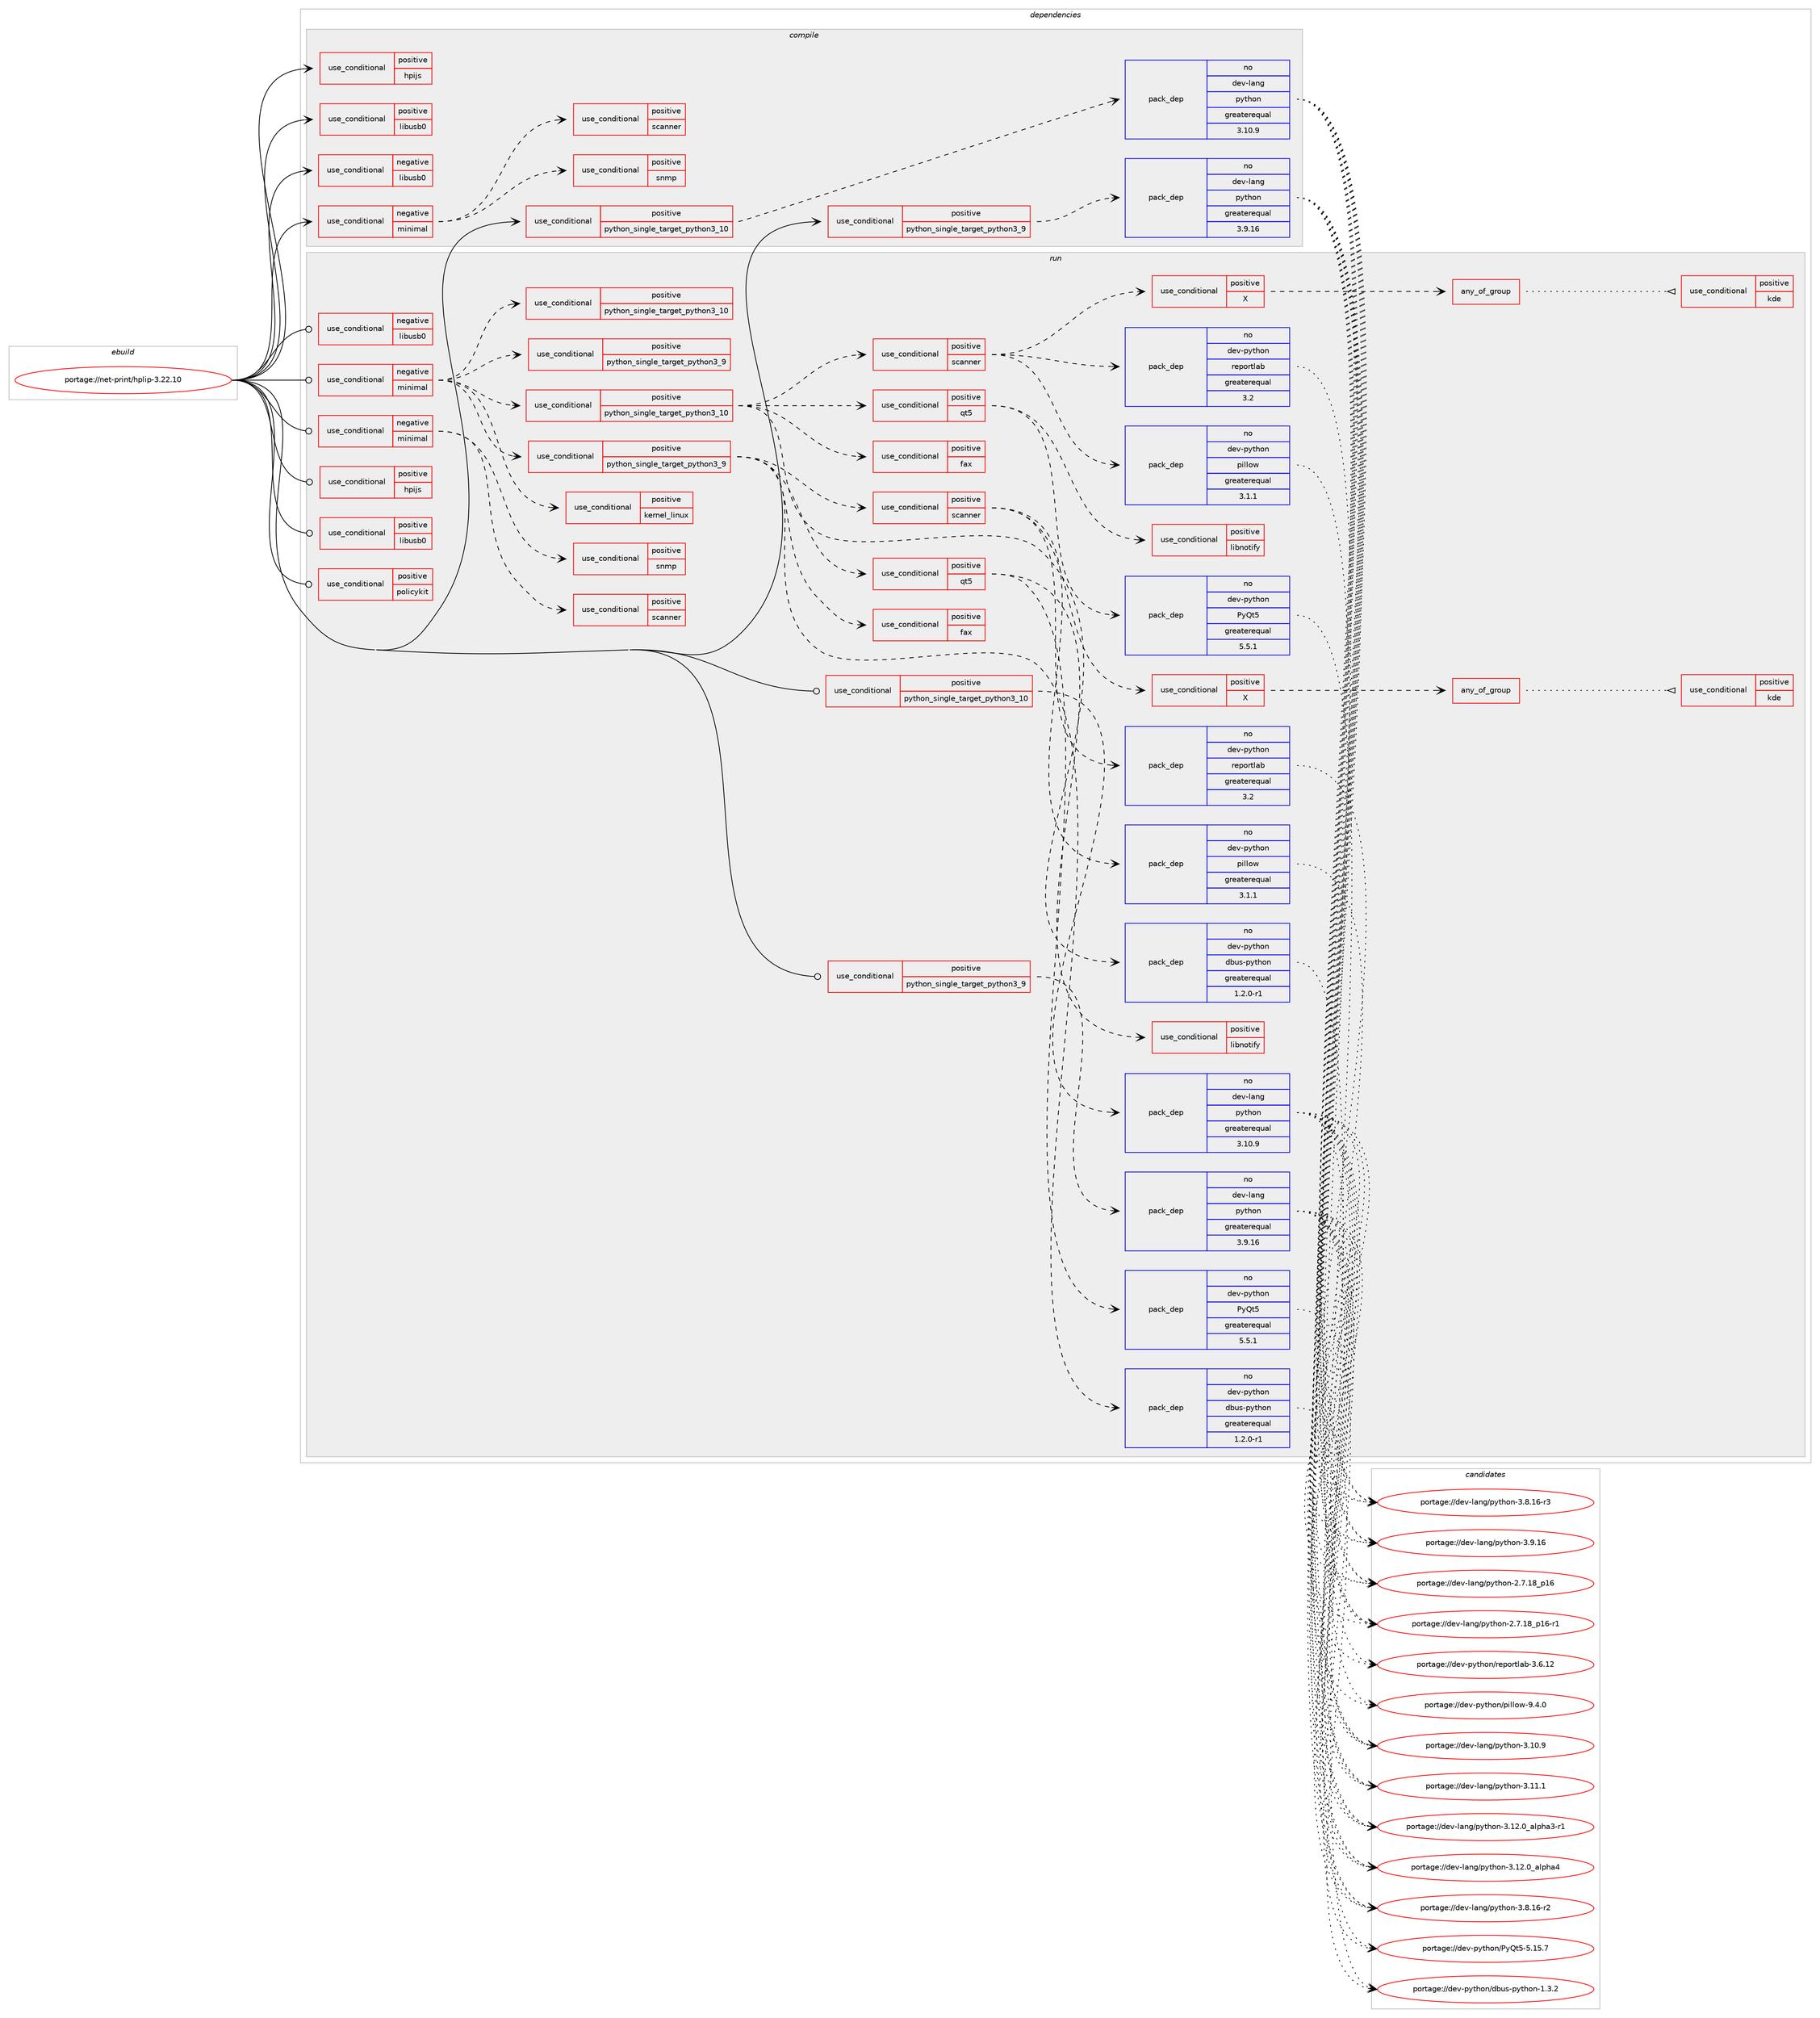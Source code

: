 digraph prolog {

# *************
# Graph options
# *************

newrank=true;
concentrate=true;
compound=true;
graph [rankdir=LR,fontname=Helvetica,fontsize=10,ranksep=1.5];#, ranksep=2.5, nodesep=0.2];
edge  [arrowhead=vee];
node  [fontname=Helvetica,fontsize=10];

# **********
# The ebuild
# **********

subgraph cluster_leftcol {
color=gray;
rank=same;
label=<<i>ebuild</i>>;
id [label="portage://net-print/hplip-3.22.10", color=red, width=4, href="../net-print/hplip-3.22.10.svg"];
}

# ****************
# The dependencies
# ****************

subgraph cluster_midcol {
color=gray;
label=<<i>dependencies</i>>;
subgraph cluster_compile {
fillcolor="#eeeeee";
style=filled;
label=<<i>compile</i>>;
subgraph cond126 {
dependency259 [label=<<TABLE BORDER="0" CELLBORDER="1" CELLSPACING="0" CELLPADDING="4"><TR><TD ROWSPAN="3" CELLPADDING="10">use_conditional</TD></TR><TR><TD>negative</TD></TR><TR><TD>libusb0</TD></TR></TABLE>>, shape=none, color=red];
# *** BEGIN UNKNOWN DEPENDENCY TYPE (TODO) ***
# dependency259 -> package_dependency(portage://net-print/hplip-3.22.10,install,no,virtual,libusb,none,[,,],[slot(1)],[])
# *** END UNKNOWN DEPENDENCY TYPE (TODO) ***

}
id:e -> dependency259:w [weight=20,style="solid",arrowhead="vee"];
subgraph cond127 {
dependency260 [label=<<TABLE BORDER="0" CELLBORDER="1" CELLSPACING="0" CELLPADDING="4"><TR><TD ROWSPAN="3" CELLPADDING="10">use_conditional</TD></TR><TR><TD>negative</TD></TR><TR><TD>minimal</TD></TR></TABLE>>, shape=none, color=red];
subgraph cond128 {
dependency261 [label=<<TABLE BORDER="0" CELLBORDER="1" CELLSPACING="0" CELLPADDING="4"><TR><TD ROWSPAN="3" CELLPADDING="10">use_conditional</TD></TR><TR><TD>positive</TD></TR><TR><TD>scanner</TD></TR></TABLE>>, shape=none, color=red];
# *** BEGIN UNKNOWN DEPENDENCY TYPE (TODO) ***
# dependency261 -> package_dependency(portage://net-print/hplip-3.22.10,install,no,media-gfx,sane-backends,none,[,,],[],[])
# *** END UNKNOWN DEPENDENCY TYPE (TODO) ***

}
dependency260:e -> dependency261:w [weight=20,style="dashed",arrowhead="vee"];
subgraph cond129 {
dependency262 [label=<<TABLE BORDER="0" CELLBORDER="1" CELLSPACING="0" CELLPADDING="4"><TR><TD ROWSPAN="3" CELLPADDING="10">use_conditional</TD></TR><TR><TD>positive</TD></TR><TR><TD>snmp</TD></TR></TABLE>>, shape=none, color=red];
# *** BEGIN UNKNOWN DEPENDENCY TYPE (TODO) ***
# dependency262 -> package_dependency(portage://net-print/hplip-3.22.10,install,no,dev-libs,openssl,none,[,,],[slot(0),equal],[])
# *** END UNKNOWN DEPENDENCY TYPE (TODO) ***

# *** BEGIN UNKNOWN DEPENDENCY TYPE (TODO) ***
# dependency262 -> package_dependency(portage://net-print/hplip-3.22.10,install,no,net-analyzer,net-snmp,none,[,,],any_same_slot,[])
# *** END UNKNOWN DEPENDENCY TYPE (TODO) ***

# *** BEGIN UNKNOWN DEPENDENCY TYPE (TODO) ***
# dependency262 -> package_dependency(portage://net-print/hplip-3.22.10,install,no,net-dns,avahi,none,[,,],[],[use(enable(dbus),none),use(enable(python),none),use(optenable(python_single_target_python3_9),negative),use(optenable(python_single_target_python3_10),negative)])
# *** END UNKNOWN DEPENDENCY TYPE (TODO) ***

}
dependency260:e -> dependency262:w [weight=20,style="dashed",arrowhead="vee"];
}
id:e -> dependency260:w [weight=20,style="solid",arrowhead="vee"];
subgraph cond130 {
dependency263 [label=<<TABLE BORDER="0" CELLBORDER="1" CELLSPACING="0" CELLPADDING="4"><TR><TD ROWSPAN="3" CELLPADDING="10">use_conditional</TD></TR><TR><TD>positive</TD></TR><TR><TD>hpijs</TD></TR></TABLE>>, shape=none, color=red];
# *** BEGIN UNKNOWN DEPENDENCY TYPE (TODO) ***
# dependency263 -> package_dependency(portage://net-print/hplip-3.22.10,install,no,net-print,cups-filters,none,[,,],[],[use(enable(foomatic),none)])
# *** END UNKNOWN DEPENDENCY TYPE (TODO) ***

}
id:e -> dependency263:w [weight=20,style="solid",arrowhead="vee"];
subgraph cond131 {
dependency264 [label=<<TABLE BORDER="0" CELLBORDER="1" CELLSPACING="0" CELLPADDING="4"><TR><TD ROWSPAN="3" CELLPADDING="10">use_conditional</TD></TR><TR><TD>positive</TD></TR><TR><TD>libusb0</TD></TR></TABLE>>, shape=none, color=red];
# *** BEGIN UNKNOWN DEPENDENCY TYPE (TODO) ***
# dependency264 -> package_dependency(portage://net-print/hplip-3.22.10,install,no,virtual,libusb,none,[,,],[slot(0)],[])
# *** END UNKNOWN DEPENDENCY TYPE (TODO) ***

}
id:e -> dependency264:w [weight=20,style="solid",arrowhead="vee"];
subgraph cond132 {
dependency265 [label=<<TABLE BORDER="0" CELLBORDER="1" CELLSPACING="0" CELLPADDING="4"><TR><TD ROWSPAN="3" CELLPADDING="10">use_conditional</TD></TR><TR><TD>positive</TD></TR><TR><TD>python_single_target_python3_10</TD></TR></TABLE>>, shape=none, color=red];
subgraph pack127 {
dependency266 [label=<<TABLE BORDER="0" CELLBORDER="1" CELLSPACING="0" CELLPADDING="4" WIDTH="220"><TR><TD ROWSPAN="6" CELLPADDING="30">pack_dep</TD></TR><TR><TD WIDTH="110">no</TD></TR><TR><TD>dev-lang</TD></TR><TR><TD>python</TD></TR><TR><TD>greaterequal</TD></TR><TR><TD>3.10.9</TD></TR></TABLE>>, shape=none, color=blue];
}
dependency265:e -> dependency266:w [weight=20,style="dashed",arrowhead="vee"];
}
id:e -> dependency265:w [weight=20,style="solid",arrowhead="vee"];
subgraph cond133 {
dependency267 [label=<<TABLE BORDER="0" CELLBORDER="1" CELLSPACING="0" CELLPADDING="4"><TR><TD ROWSPAN="3" CELLPADDING="10">use_conditional</TD></TR><TR><TD>positive</TD></TR><TR><TD>python_single_target_python3_9</TD></TR></TABLE>>, shape=none, color=red];
subgraph pack128 {
dependency268 [label=<<TABLE BORDER="0" CELLBORDER="1" CELLSPACING="0" CELLPADDING="4" WIDTH="220"><TR><TD ROWSPAN="6" CELLPADDING="30">pack_dep</TD></TR><TR><TD WIDTH="110">no</TD></TR><TR><TD>dev-lang</TD></TR><TR><TD>python</TD></TR><TR><TD>greaterequal</TD></TR><TR><TD>3.9.16</TD></TR></TABLE>>, shape=none, color=blue];
}
dependency267:e -> dependency268:w [weight=20,style="dashed",arrowhead="vee"];
}
id:e -> dependency267:w [weight=20,style="solid",arrowhead="vee"];
# *** BEGIN UNKNOWN DEPENDENCY TYPE (TODO) ***
# id -> package_dependency(portage://net-print/hplip-3.22.10,install,no,net-print,cups,none,[,,],[],[])
# *** END UNKNOWN DEPENDENCY TYPE (TODO) ***

# *** BEGIN UNKNOWN DEPENDENCY TYPE (TODO) ***
# id -> package_dependency(portage://net-print/hplip-3.22.10,install,no,sys-apps,dbus,none,[,,],[],[])
# *** END UNKNOWN DEPENDENCY TYPE (TODO) ***

# *** BEGIN UNKNOWN DEPENDENCY TYPE (TODO) ***
# id -> package_dependency(portage://net-print/hplip-3.22.10,install,no,virtual,jpeg,none,[,,],[slot(0)],[])
# *** END UNKNOWN DEPENDENCY TYPE (TODO) ***

}
subgraph cluster_compileandrun {
fillcolor="#eeeeee";
style=filled;
label=<<i>compile and run</i>>;
}
subgraph cluster_run {
fillcolor="#eeeeee";
style=filled;
label=<<i>run</i>>;
subgraph cond134 {
dependency269 [label=<<TABLE BORDER="0" CELLBORDER="1" CELLSPACING="0" CELLPADDING="4"><TR><TD ROWSPAN="3" CELLPADDING="10">use_conditional</TD></TR><TR><TD>negative</TD></TR><TR><TD>libusb0</TD></TR></TABLE>>, shape=none, color=red];
# *** BEGIN UNKNOWN DEPENDENCY TYPE (TODO) ***
# dependency269 -> package_dependency(portage://net-print/hplip-3.22.10,run,no,virtual,libusb,none,[,,],[slot(1)],[])
# *** END UNKNOWN DEPENDENCY TYPE (TODO) ***

}
id:e -> dependency269:w [weight=20,style="solid",arrowhead="odot"];
subgraph cond135 {
dependency270 [label=<<TABLE BORDER="0" CELLBORDER="1" CELLSPACING="0" CELLPADDING="4"><TR><TD ROWSPAN="3" CELLPADDING="10">use_conditional</TD></TR><TR><TD>negative</TD></TR><TR><TD>minimal</TD></TR></TABLE>>, shape=none, color=red];
subgraph cond136 {
dependency271 [label=<<TABLE BORDER="0" CELLBORDER="1" CELLSPACING="0" CELLPADDING="4"><TR><TD ROWSPAN="3" CELLPADDING="10">use_conditional</TD></TR><TR><TD>positive</TD></TR><TR><TD>python_single_target_python3_9</TD></TR></TABLE>>, shape=none, color=red];
# *** BEGIN UNKNOWN DEPENDENCY TYPE (TODO) ***
# dependency271 -> package_dependency(portage://net-print/hplip-3.22.10,run,no,dev-python,pygobject,none,[,,],[slot(3)],[use(enable(python_targets_python3_9),negative)])
# *** END UNKNOWN DEPENDENCY TYPE (TODO) ***

}
dependency270:e -> dependency271:w [weight=20,style="dashed",arrowhead="vee"];
subgraph cond137 {
dependency272 [label=<<TABLE BORDER="0" CELLBORDER="1" CELLSPACING="0" CELLPADDING="4"><TR><TD ROWSPAN="3" CELLPADDING="10">use_conditional</TD></TR><TR><TD>positive</TD></TR><TR><TD>python_single_target_python3_10</TD></TR></TABLE>>, shape=none, color=red];
# *** BEGIN UNKNOWN DEPENDENCY TYPE (TODO) ***
# dependency272 -> package_dependency(portage://net-print/hplip-3.22.10,run,no,dev-python,pygobject,none,[,,],[slot(3)],[use(enable(python_targets_python3_10),negative)])
# *** END UNKNOWN DEPENDENCY TYPE (TODO) ***

}
dependency270:e -> dependency272:w [weight=20,style="dashed",arrowhead="vee"];
subgraph cond138 {
dependency273 [label=<<TABLE BORDER="0" CELLBORDER="1" CELLSPACING="0" CELLPADDING="4"><TR><TD ROWSPAN="3" CELLPADDING="10">use_conditional</TD></TR><TR><TD>positive</TD></TR><TR><TD>kernel_linux</TD></TR></TABLE>>, shape=none, color=red];
# *** BEGIN UNKNOWN DEPENDENCY TYPE (TODO) ***
# dependency273 -> package_dependency(portage://net-print/hplip-3.22.10,run,no,virtual,udev,none,[,,],[],[])
# *** END UNKNOWN DEPENDENCY TYPE (TODO) ***

}
dependency270:e -> dependency273:w [weight=20,style="dashed",arrowhead="vee"];
subgraph cond139 {
dependency274 [label=<<TABLE BORDER="0" CELLBORDER="1" CELLSPACING="0" CELLPADDING="4"><TR><TD ROWSPAN="3" CELLPADDING="10">use_conditional</TD></TR><TR><TD>positive</TD></TR><TR><TD>python_single_target_python3_9</TD></TR></TABLE>>, shape=none, color=red];
subgraph pack129 {
dependency275 [label=<<TABLE BORDER="0" CELLBORDER="1" CELLSPACING="0" CELLPADDING="4" WIDTH="220"><TR><TD ROWSPAN="6" CELLPADDING="30">pack_dep</TD></TR><TR><TD WIDTH="110">no</TD></TR><TR><TD>dev-python</TD></TR><TR><TD>dbus-python</TD></TR><TR><TD>greaterequal</TD></TR><TR><TD>1.2.0-r1</TD></TR></TABLE>>, shape=none, color=blue];
}
dependency274:e -> dependency275:w [weight=20,style="dashed",arrowhead="vee"];
# *** BEGIN UNKNOWN DEPENDENCY TYPE (TODO) ***
# dependency274 -> package_dependency(portage://net-print/hplip-3.22.10,run,no,dev-python,distro,none,[,,],[],[use(enable(python_targets_python3_9),negative)])
# *** END UNKNOWN DEPENDENCY TYPE (TODO) ***

subgraph cond140 {
dependency276 [label=<<TABLE BORDER="0" CELLBORDER="1" CELLSPACING="0" CELLPADDING="4"><TR><TD ROWSPAN="3" CELLPADDING="10">use_conditional</TD></TR><TR><TD>positive</TD></TR><TR><TD>fax</TD></TR></TABLE>>, shape=none, color=red];
# *** BEGIN UNKNOWN DEPENDENCY TYPE (TODO) ***
# dependency276 -> package_dependency(portage://net-print/hplip-3.22.10,run,no,dev-python,reportlab,none,[,,],[],[use(enable(python_targets_python3_9),negative)])
# *** END UNKNOWN DEPENDENCY TYPE (TODO) ***

}
dependency274:e -> dependency276:w [weight=20,style="dashed",arrowhead="vee"];
subgraph cond141 {
dependency277 [label=<<TABLE BORDER="0" CELLBORDER="1" CELLSPACING="0" CELLPADDING="4"><TR><TD ROWSPAN="3" CELLPADDING="10">use_conditional</TD></TR><TR><TD>positive</TD></TR><TR><TD>qt5</TD></TR></TABLE>>, shape=none, color=red];
subgraph pack130 {
dependency278 [label=<<TABLE BORDER="0" CELLBORDER="1" CELLSPACING="0" CELLPADDING="4" WIDTH="220"><TR><TD ROWSPAN="6" CELLPADDING="30">pack_dep</TD></TR><TR><TD WIDTH="110">no</TD></TR><TR><TD>dev-python</TD></TR><TR><TD>PyQt5</TD></TR><TR><TD>greaterequal</TD></TR><TR><TD>5.5.1</TD></TR></TABLE>>, shape=none, color=blue];
}
dependency277:e -> dependency278:w [weight=20,style="dashed",arrowhead="vee"];
subgraph cond142 {
dependency279 [label=<<TABLE BORDER="0" CELLBORDER="1" CELLSPACING="0" CELLPADDING="4"><TR><TD ROWSPAN="3" CELLPADDING="10">use_conditional</TD></TR><TR><TD>positive</TD></TR><TR><TD>libnotify</TD></TR></TABLE>>, shape=none, color=red];
# *** BEGIN UNKNOWN DEPENDENCY TYPE (TODO) ***
# dependency279 -> package_dependency(portage://net-print/hplip-3.22.10,run,no,dev-python,notify2,none,[,,],[],[use(enable(python_targets_python3_9),negative)])
# *** END UNKNOWN DEPENDENCY TYPE (TODO) ***

}
dependency277:e -> dependency279:w [weight=20,style="dashed",arrowhead="vee"];
}
dependency274:e -> dependency277:w [weight=20,style="dashed",arrowhead="vee"];
subgraph cond143 {
dependency280 [label=<<TABLE BORDER="0" CELLBORDER="1" CELLSPACING="0" CELLPADDING="4"><TR><TD ROWSPAN="3" CELLPADDING="10">use_conditional</TD></TR><TR><TD>positive</TD></TR><TR><TD>scanner</TD></TR></TABLE>>, shape=none, color=red];
subgraph pack131 {
dependency281 [label=<<TABLE BORDER="0" CELLBORDER="1" CELLSPACING="0" CELLPADDING="4" WIDTH="220"><TR><TD ROWSPAN="6" CELLPADDING="30">pack_dep</TD></TR><TR><TD WIDTH="110">no</TD></TR><TR><TD>dev-python</TD></TR><TR><TD>reportlab</TD></TR><TR><TD>greaterequal</TD></TR><TR><TD>3.2</TD></TR></TABLE>>, shape=none, color=blue];
}
dependency280:e -> dependency281:w [weight=20,style="dashed",arrowhead="vee"];
subgraph pack132 {
dependency282 [label=<<TABLE BORDER="0" CELLBORDER="1" CELLSPACING="0" CELLPADDING="4" WIDTH="220"><TR><TD ROWSPAN="6" CELLPADDING="30">pack_dep</TD></TR><TR><TD WIDTH="110">no</TD></TR><TR><TD>dev-python</TD></TR><TR><TD>pillow</TD></TR><TR><TD>greaterequal</TD></TR><TR><TD>3.1.1</TD></TR></TABLE>>, shape=none, color=blue];
}
dependency280:e -> dependency282:w [weight=20,style="dashed",arrowhead="vee"];
subgraph cond144 {
dependency283 [label=<<TABLE BORDER="0" CELLBORDER="1" CELLSPACING="0" CELLPADDING="4"><TR><TD ROWSPAN="3" CELLPADDING="10">use_conditional</TD></TR><TR><TD>positive</TD></TR><TR><TD>X</TD></TR></TABLE>>, shape=none, color=red];
subgraph any8 {
dependency284 [label=<<TABLE BORDER="0" CELLBORDER="1" CELLSPACING="0" CELLPADDING="4"><TR><TD CELLPADDING="10">any_of_group</TD></TR></TABLE>>, shape=none, color=red];subgraph cond145 {
dependency285 [label=<<TABLE BORDER="0" CELLBORDER="1" CELLSPACING="0" CELLPADDING="4"><TR><TD ROWSPAN="3" CELLPADDING="10">use_conditional</TD></TR><TR><TD>positive</TD></TR><TR><TD>kde</TD></TR></TABLE>>, shape=none, color=red];
# *** BEGIN UNKNOWN DEPENDENCY TYPE (TODO) ***
# dependency285 -> package_dependency(portage://net-print/hplip-3.22.10,run,no,kde-misc,skanlite,none,[,,],[],[])
# *** END UNKNOWN DEPENDENCY TYPE (TODO) ***

}
dependency284:e -> dependency285:w [weight=20,style="dotted",arrowhead="oinv"];
# *** BEGIN UNKNOWN DEPENDENCY TYPE (TODO) ***
# dependency284 -> package_dependency(portage://net-print/hplip-3.22.10,run,no,media-gfx,xsane,none,[,,],[],[])
# *** END UNKNOWN DEPENDENCY TYPE (TODO) ***

# *** BEGIN UNKNOWN DEPENDENCY TYPE (TODO) ***
# dependency284 -> package_dependency(portage://net-print/hplip-3.22.10,run,no,media-gfx,sane-frontends,none,[,,],[],[])
# *** END UNKNOWN DEPENDENCY TYPE (TODO) ***

}
dependency283:e -> dependency284:w [weight=20,style="dashed",arrowhead="vee"];
}
dependency280:e -> dependency283:w [weight=20,style="dashed",arrowhead="vee"];
}
dependency274:e -> dependency280:w [weight=20,style="dashed",arrowhead="vee"];
}
dependency270:e -> dependency274:w [weight=20,style="dashed",arrowhead="vee"];
subgraph cond146 {
dependency286 [label=<<TABLE BORDER="0" CELLBORDER="1" CELLSPACING="0" CELLPADDING="4"><TR><TD ROWSPAN="3" CELLPADDING="10">use_conditional</TD></TR><TR><TD>positive</TD></TR><TR><TD>python_single_target_python3_10</TD></TR></TABLE>>, shape=none, color=red];
subgraph pack133 {
dependency287 [label=<<TABLE BORDER="0" CELLBORDER="1" CELLSPACING="0" CELLPADDING="4" WIDTH="220"><TR><TD ROWSPAN="6" CELLPADDING="30">pack_dep</TD></TR><TR><TD WIDTH="110">no</TD></TR><TR><TD>dev-python</TD></TR><TR><TD>dbus-python</TD></TR><TR><TD>greaterequal</TD></TR><TR><TD>1.2.0-r1</TD></TR></TABLE>>, shape=none, color=blue];
}
dependency286:e -> dependency287:w [weight=20,style="dashed",arrowhead="vee"];
# *** BEGIN UNKNOWN DEPENDENCY TYPE (TODO) ***
# dependency286 -> package_dependency(portage://net-print/hplip-3.22.10,run,no,dev-python,distro,none,[,,],[],[use(enable(python_targets_python3_10),negative)])
# *** END UNKNOWN DEPENDENCY TYPE (TODO) ***

subgraph cond147 {
dependency288 [label=<<TABLE BORDER="0" CELLBORDER="1" CELLSPACING="0" CELLPADDING="4"><TR><TD ROWSPAN="3" CELLPADDING="10">use_conditional</TD></TR><TR><TD>positive</TD></TR><TR><TD>fax</TD></TR></TABLE>>, shape=none, color=red];
# *** BEGIN UNKNOWN DEPENDENCY TYPE (TODO) ***
# dependency288 -> package_dependency(portage://net-print/hplip-3.22.10,run,no,dev-python,reportlab,none,[,,],[],[use(enable(python_targets_python3_10),negative)])
# *** END UNKNOWN DEPENDENCY TYPE (TODO) ***

}
dependency286:e -> dependency288:w [weight=20,style="dashed",arrowhead="vee"];
subgraph cond148 {
dependency289 [label=<<TABLE BORDER="0" CELLBORDER="1" CELLSPACING="0" CELLPADDING="4"><TR><TD ROWSPAN="3" CELLPADDING="10">use_conditional</TD></TR><TR><TD>positive</TD></TR><TR><TD>qt5</TD></TR></TABLE>>, shape=none, color=red];
subgraph pack134 {
dependency290 [label=<<TABLE BORDER="0" CELLBORDER="1" CELLSPACING="0" CELLPADDING="4" WIDTH="220"><TR><TD ROWSPAN="6" CELLPADDING="30">pack_dep</TD></TR><TR><TD WIDTH="110">no</TD></TR><TR><TD>dev-python</TD></TR><TR><TD>PyQt5</TD></TR><TR><TD>greaterequal</TD></TR><TR><TD>5.5.1</TD></TR></TABLE>>, shape=none, color=blue];
}
dependency289:e -> dependency290:w [weight=20,style="dashed",arrowhead="vee"];
subgraph cond149 {
dependency291 [label=<<TABLE BORDER="0" CELLBORDER="1" CELLSPACING="0" CELLPADDING="4"><TR><TD ROWSPAN="3" CELLPADDING="10">use_conditional</TD></TR><TR><TD>positive</TD></TR><TR><TD>libnotify</TD></TR></TABLE>>, shape=none, color=red];
# *** BEGIN UNKNOWN DEPENDENCY TYPE (TODO) ***
# dependency291 -> package_dependency(portage://net-print/hplip-3.22.10,run,no,dev-python,notify2,none,[,,],[],[use(enable(python_targets_python3_10),negative)])
# *** END UNKNOWN DEPENDENCY TYPE (TODO) ***

}
dependency289:e -> dependency291:w [weight=20,style="dashed",arrowhead="vee"];
}
dependency286:e -> dependency289:w [weight=20,style="dashed",arrowhead="vee"];
subgraph cond150 {
dependency292 [label=<<TABLE BORDER="0" CELLBORDER="1" CELLSPACING="0" CELLPADDING="4"><TR><TD ROWSPAN="3" CELLPADDING="10">use_conditional</TD></TR><TR><TD>positive</TD></TR><TR><TD>scanner</TD></TR></TABLE>>, shape=none, color=red];
subgraph pack135 {
dependency293 [label=<<TABLE BORDER="0" CELLBORDER="1" CELLSPACING="0" CELLPADDING="4" WIDTH="220"><TR><TD ROWSPAN="6" CELLPADDING="30">pack_dep</TD></TR><TR><TD WIDTH="110">no</TD></TR><TR><TD>dev-python</TD></TR><TR><TD>reportlab</TD></TR><TR><TD>greaterequal</TD></TR><TR><TD>3.2</TD></TR></TABLE>>, shape=none, color=blue];
}
dependency292:e -> dependency293:w [weight=20,style="dashed",arrowhead="vee"];
subgraph pack136 {
dependency294 [label=<<TABLE BORDER="0" CELLBORDER="1" CELLSPACING="0" CELLPADDING="4" WIDTH="220"><TR><TD ROWSPAN="6" CELLPADDING="30">pack_dep</TD></TR><TR><TD WIDTH="110">no</TD></TR><TR><TD>dev-python</TD></TR><TR><TD>pillow</TD></TR><TR><TD>greaterequal</TD></TR><TR><TD>3.1.1</TD></TR></TABLE>>, shape=none, color=blue];
}
dependency292:e -> dependency294:w [weight=20,style="dashed",arrowhead="vee"];
subgraph cond151 {
dependency295 [label=<<TABLE BORDER="0" CELLBORDER="1" CELLSPACING="0" CELLPADDING="4"><TR><TD ROWSPAN="3" CELLPADDING="10">use_conditional</TD></TR><TR><TD>positive</TD></TR><TR><TD>X</TD></TR></TABLE>>, shape=none, color=red];
subgraph any9 {
dependency296 [label=<<TABLE BORDER="0" CELLBORDER="1" CELLSPACING="0" CELLPADDING="4"><TR><TD CELLPADDING="10">any_of_group</TD></TR></TABLE>>, shape=none, color=red];subgraph cond152 {
dependency297 [label=<<TABLE BORDER="0" CELLBORDER="1" CELLSPACING="0" CELLPADDING="4"><TR><TD ROWSPAN="3" CELLPADDING="10">use_conditional</TD></TR><TR><TD>positive</TD></TR><TR><TD>kde</TD></TR></TABLE>>, shape=none, color=red];
# *** BEGIN UNKNOWN DEPENDENCY TYPE (TODO) ***
# dependency297 -> package_dependency(portage://net-print/hplip-3.22.10,run,no,kde-misc,skanlite,none,[,,],[],[])
# *** END UNKNOWN DEPENDENCY TYPE (TODO) ***

}
dependency296:e -> dependency297:w [weight=20,style="dotted",arrowhead="oinv"];
# *** BEGIN UNKNOWN DEPENDENCY TYPE (TODO) ***
# dependency296 -> package_dependency(portage://net-print/hplip-3.22.10,run,no,media-gfx,xsane,none,[,,],[],[])
# *** END UNKNOWN DEPENDENCY TYPE (TODO) ***

# *** BEGIN UNKNOWN DEPENDENCY TYPE (TODO) ***
# dependency296 -> package_dependency(portage://net-print/hplip-3.22.10,run,no,media-gfx,sane-frontends,none,[,,],[],[])
# *** END UNKNOWN DEPENDENCY TYPE (TODO) ***

}
dependency295:e -> dependency296:w [weight=20,style="dashed",arrowhead="vee"];
}
dependency292:e -> dependency295:w [weight=20,style="dashed",arrowhead="vee"];
}
dependency286:e -> dependency292:w [weight=20,style="dashed",arrowhead="vee"];
}
dependency270:e -> dependency286:w [weight=20,style="dashed",arrowhead="vee"];
}
id:e -> dependency270:w [weight=20,style="solid",arrowhead="odot"];
subgraph cond153 {
dependency298 [label=<<TABLE BORDER="0" CELLBORDER="1" CELLSPACING="0" CELLPADDING="4"><TR><TD ROWSPAN="3" CELLPADDING="10">use_conditional</TD></TR><TR><TD>negative</TD></TR><TR><TD>minimal</TD></TR></TABLE>>, shape=none, color=red];
subgraph cond154 {
dependency299 [label=<<TABLE BORDER="0" CELLBORDER="1" CELLSPACING="0" CELLPADDING="4"><TR><TD ROWSPAN="3" CELLPADDING="10">use_conditional</TD></TR><TR><TD>positive</TD></TR><TR><TD>scanner</TD></TR></TABLE>>, shape=none, color=red];
# *** BEGIN UNKNOWN DEPENDENCY TYPE (TODO) ***
# dependency299 -> package_dependency(portage://net-print/hplip-3.22.10,run,no,media-gfx,sane-backends,none,[,,],[],[])
# *** END UNKNOWN DEPENDENCY TYPE (TODO) ***

}
dependency298:e -> dependency299:w [weight=20,style="dashed",arrowhead="vee"];
subgraph cond155 {
dependency300 [label=<<TABLE BORDER="0" CELLBORDER="1" CELLSPACING="0" CELLPADDING="4"><TR><TD ROWSPAN="3" CELLPADDING="10">use_conditional</TD></TR><TR><TD>positive</TD></TR><TR><TD>snmp</TD></TR></TABLE>>, shape=none, color=red];
# *** BEGIN UNKNOWN DEPENDENCY TYPE (TODO) ***
# dependency300 -> package_dependency(portage://net-print/hplip-3.22.10,run,no,dev-libs,openssl,none,[,,],[slot(0),equal],[])
# *** END UNKNOWN DEPENDENCY TYPE (TODO) ***

# *** BEGIN UNKNOWN DEPENDENCY TYPE (TODO) ***
# dependency300 -> package_dependency(portage://net-print/hplip-3.22.10,run,no,net-analyzer,net-snmp,none,[,,],any_same_slot,[])
# *** END UNKNOWN DEPENDENCY TYPE (TODO) ***

# *** BEGIN UNKNOWN DEPENDENCY TYPE (TODO) ***
# dependency300 -> package_dependency(portage://net-print/hplip-3.22.10,run,no,net-dns,avahi,none,[,,],[],[use(enable(dbus),none),use(enable(python),none),use(optenable(python_single_target_python3_9),negative),use(optenable(python_single_target_python3_10),negative)])
# *** END UNKNOWN DEPENDENCY TYPE (TODO) ***

}
dependency298:e -> dependency300:w [weight=20,style="dashed",arrowhead="vee"];
}
id:e -> dependency298:w [weight=20,style="solid",arrowhead="odot"];
subgraph cond156 {
dependency301 [label=<<TABLE BORDER="0" CELLBORDER="1" CELLSPACING="0" CELLPADDING="4"><TR><TD ROWSPAN="3" CELLPADDING="10">use_conditional</TD></TR><TR><TD>positive</TD></TR><TR><TD>hpijs</TD></TR></TABLE>>, shape=none, color=red];
# *** BEGIN UNKNOWN DEPENDENCY TYPE (TODO) ***
# dependency301 -> package_dependency(portage://net-print/hplip-3.22.10,run,no,net-print,cups-filters,none,[,,],[],[use(enable(foomatic),none)])
# *** END UNKNOWN DEPENDENCY TYPE (TODO) ***

}
id:e -> dependency301:w [weight=20,style="solid",arrowhead="odot"];
subgraph cond157 {
dependency302 [label=<<TABLE BORDER="0" CELLBORDER="1" CELLSPACING="0" CELLPADDING="4"><TR><TD ROWSPAN="3" CELLPADDING="10">use_conditional</TD></TR><TR><TD>positive</TD></TR><TR><TD>libusb0</TD></TR></TABLE>>, shape=none, color=red];
# *** BEGIN UNKNOWN DEPENDENCY TYPE (TODO) ***
# dependency302 -> package_dependency(portage://net-print/hplip-3.22.10,run,no,virtual,libusb,none,[,,],[slot(0)],[])
# *** END UNKNOWN DEPENDENCY TYPE (TODO) ***

}
id:e -> dependency302:w [weight=20,style="solid",arrowhead="odot"];
subgraph cond158 {
dependency303 [label=<<TABLE BORDER="0" CELLBORDER="1" CELLSPACING="0" CELLPADDING="4"><TR><TD ROWSPAN="3" CELLPADDING="10">use_conditional</TD></TR><TR><TD>positive</TD></TR><TR><TD>policykit</TD></TR></TABLE>>, shape=none, color=red];
# *** BEGIN UNKNOWN DEPENDENCY TYPE (TODO) ***
# dependency303 -> package_dependency(portage://net-print/hplip-3.22.10,run,no,sys-auth,polkit,none,[,,],[],[])
# *** END UNKNOWN DEPENDENCY TYPE (TODO) ***

}
id:e -> dependency303:w [weight=20,style="solid",arrowhead="odot"];
subgraph cond159 {
dependency304 [label=<<TABLE BORDER="0" CELLBORDER="1" CELLSPACING="0" CELLPADDING="4"><TR><TD ROWSPAN="3" CELLPADDING="10">use_conditional</TD></TR><TR><TD>positive</TD></TR><TR><TD>python_single_target_python3_10</TD></TR></TABLE>>, shape=none, color=red];
subgraph pack137 {
dependency305 [label=<<TABLE BORDER="0" CELLBORDER="1" CELLSPACING="0" CELLPADDING="4" WIDTH="220"><TR><TD ROWSPAN="6" CELLPADDING="30">pack_dep</TD></TR><TR><TD WIDTH="110">no</TD></TR><TR><TD>dev-lang</TD></TR><TR><TD>python</TD></TR><TR><TD>greaterequal</TD></TR><TR><TD>3.10.9</TD></TR></TABLE>>, shape=none, color=blue];
}
dependency304:e -> dependency305:w [weight=20,style="dashed",arrowhead="vee"];
}
id:e -> dependency304:w [weight=20,style="solid",arrowhead="odot"];
subgraph cond160 {
dependency306 [label=<<TABLE BORDER="0" CELLBORDER="1" CELLSPACING="0" CELLPADDING="4"><TR><TD ROWSPAN="3" CELLPADDING="10">use_conditional</TD></TR><TR><TD>positive</TD></TR><TR><TD>python_single_target_python3_9</TD></TR></TABLE>>, shape=none, color=red];
subgraph pack138 {
dependency307 [label=<<TABLE BORDER="0" CELLBORDER="1" CELLSPACING="0" CELLPADDING="4" WIDTH="220"><TR><TD ROWSPAN="6" CELLPADDING="30">pack_dep</TD></TR><TR><TD WIDTH="110">no</TD></TR><TR><TD>dev-lang</TD></TR><TR><TD>python</TD></TR><TR><TD>greaterequal</TD></TR><TR><TD>3.9.16</TD></TR></TABLE>>, shape=none, color=blue];
}
dependency306:e -> dependency307:w [weight=20,style="dashed",arrowhead="vee"];
}
id:e -> dependency306:w [weight=20,style="solid",arrowhead="odot"];
# *** BEGIN UNKNOWN DEPENDENCY TYPE (TODO) ***
# id -> package_dependency(portage://net-print/hplip-3.22.10,run,no,app-text,ghostscript-gpl,none,[,,],[],[])
# *** END UNKNOWN DEPENDENCY TYPE (TODO) ***

# *** BEGIN UNKNOWN DEPENDENCY TYPE (TODO) ***
# id -> package_dependency(portage://net-print/hplip-3.22.10,run,no,net-print,cups,none,[,,],[],[])
# *** END UNKNOWN DEPENDENCY TYPE (TODO) ***

# *** BEGIN UNKNOWN DEPENDENCY TYPE (TODO) ***
# id -> package_dependency(portage://net-print/hplip-3.22.10,run,no,sys-apps,dbus,none,[,,],[],[])
# *** END UNKNOWN DEPENDENCY TYPE (TODO) ***

# *** BEGIN UNKNOWN DEPENDENCY TYPE (TODO) ***
# id -> package_dependency(portage://net-print/hplip-3.22.10,run,no,virtual,jpeg,none,[,,],[slot(0)],[])
# *** END UNKNOWN DEPENDENCY TYPE (TODO) ***

}
}

# **************
# The candidates
# **************

subgraph cluster_choices {
rank=same;
color=gray;
label=<<i>candidates</i>>;

subgraph choice127 {
color=black;
nodesep=1;
choice10010111845108971101034711212111610411111045504655464956951124954 [label="portage://dev-lang/python-2.7.18_p16", color=red, width=4,href="../dev-lang/python-2.7.18_p16.svg"];
choice100101118451089711010347112121116104111110455046554649569511249544511449 [label="portage://dev-lang/python-2.7.18_p16-r1", color=red, width=4,href="../dev-lang/python-2.7.18_p16-r1.svg"];
choice10010111845108971101034711212111610411111045514649484657 [label="portage://dev-lang/python-3.10.9", color=red, width=4,href="../dev-lang/python-3.10.9.svg"];
choice10010111845108971101034711212111610411111045514649494649 [label="portage://dev-lang/python-3.11.1", color=red, width=4,href="../dev-lang/python-3.11.1.svg"];
choice10010111845108971101034711212111610411111045514649504648959710811210497514511449 [label="portage://dev-lang/python-3.12.0_alpha3-r1", color=red, width=4,href="../dev-lang/python-3.12.0_alpha3-r1.svg"];
choice1001011184510897110103471121211161041111104551464950464895971081121049752 [label="portage://dev-lang/python-3.12.0_alpha4", color=red, width=4,href="../dev-lang/python-3.12.0_alpha4.svg"];
choice100101118451089711010347112121116104111110455146564649544511450 [label="portage://dev-lang/python-3.8.16-r2", color=red, width=4,href="../dev-lang/python-3.8.16-r2.svg"];
choice100101118451089711010347112121116104111110455146564649544511451 [label="portage://dev-lang/python-3.8.16-r3", color=red, width=4,href="../dev-lang/python-3.8.16-r3.svg"];
choice10010111845108971101034711212111610411111045514657464954 [label="portage://dev-lang/python-3.9.16", color=red, width=4,href="../dev-lang/python-3.9.16.svg"];
dependency266:e -> choice10010111845108971101034711212111610411111045504655464956951124954:w [style=dotted,weight="100"];
dependency266:e -> choice100101118451089711010347112121116104111110455046554649569511249544511449:w [style=dotted,weight="100"];
dependency266:e -> choice10010111845108971101034711212111610411111045514649484657:w [style=dotted,weight="100"];
dependency266:e -> choice10010111845108971101034711212111610411111045514649494649:w [style=dotted,weight="100"];
dependency266:e -> choice10010111845108971101034711212111610411111045514649504648959710811210497514511449:w [style=dotted,weight="100"];
dependency266:e -> choice1001011184510897110103471121211161041111104551464950464895971081121049752:w [style=dotted,weight="100"];
dependency266:e -> choice100101118451089711010347112121116104111110455146564649544511450:w [style=dotted,weight="100"];
dependency266:e -> choice100101118451089711010347112121116104111110455146564649544511451:w [style=dotted,weight="100"];
dependency266:e -> choice10010111845108971101034711212111610411111045514657464954:w [style=dotted,weight="100"];
}
subgraph choice128 {
color=black;
nodesep=1;
choice10010111845108971101034711212111610411111045504655464956951124954 [label="portage://dev-lang/python-2.7.18_p16", color=red, width=4,href="../dev-lang/python-2.7.18_p16.svg"];
choice100101118451089711010347112121116104111110455046554649569511249544511449 [label="portage://dev-lang/python-2.7.18_p16-r1", color=red, width=4,href="../dev-lang/python-2.7.18_p16-r1.svg"];
choice10010111845108971101034711212111610411111045514649484657 [label="portage://dev-lang/python-3.10.9", color=red, width=4,href="../dev-lang/python-3.10.9.svg"];
choice10010111845108971101034711212111610411111045514649494649 [label="portage://dev-lang/python-3.11.1", color=red, width=4,href="../dev-lang/python-3.11.1.svg"];
choice10010111845108971101034711212111610411111045514649504648959710811210497514511449 [label="portage://dev-lang/python-3.12.0_alpha3-r1", color=red, width=4,href="../dev-lang/python-3.12.0_alpha3-r1.svg"];
choice1001011184510897110103471121211161041111104551464950464895971081121049752 [label="portage://dev-lang/python-3.12.0_alpha4", color=red, width=4,href="../dev-lang/python-3.12.0_alpha4.svg"];
choice100101118451089711010347112121116104111110455146564649544511450 [label="portage://dev-lang/python-3.8.16-r2", color=red, width=4,href="../dev-lang/python-3.8.16-r2.svg"];
choice100101118451089711010347112121116104111110455146564649544511451 [label="portage://dev-lang/python-3.8.16-r3", color=red, width=4,href="../dev-lang/python-3.8.16-r3.svg"];
choice10010111845108971101034711212111610411111045514657464954 [label="portage://dev-lang/python-3.9.16", color=red, width=4,href="../dev-lang/python-3.9.16.svg"];
dependency268:e -> choice10010111845108971101034711212111610411111045504655464956951124954:w [style=dotted,weight="100"];
dependency268:e -> choice100101118451089711010347112121116104111110455046554649569511249544511449:w [style=dotted,weight="100"];
dependency268:e -> choice10010111845108971101034711212111610411111045514649484657:w [style=dotted,weight="100"];
dependency268:e -> choice10010111845108971101034711212111610411111045514649494649:w [style=dotted,weight="100"];
dependency268:e -> choice10010111845108971101034711212111610411111045514649504648959710811210497514511449:w [style=dotted,weight="100"];
dependency268:e -> choice1001011184510897110103471121211161041111104551464950464895971081121049752:w [style=dotted,weight="100"];
dependency268:e -> choice100101118451089711010347112121116104111110455146564649544511450:w [style=dotted,weight="100"];
dependency268:e -> choice100101118451089711010347112121116104111110455146564649544511451:w [style=dotted,weight="100"];
dependency268:e -> choice10010111845108971101034711212111610411111045514657464954:w [style=dotted,weight="100"];
}
subgraph choice129 {
color=black;
nodesep=1;
choice10010111845112121116104111110471009811711545112121116104111110454946514650 [label="portage://dev-python/dbus-python-1.3.2", color=red, width=4,href="../dev-python/dbus-python-1.3.2.svg"];
dependency275:e -> choice10010111845112121116104111110471009811711545112121116104111110454946514650:w [style=dotted,weight="100"];
}
subgraph choice130 {
color=black;
nodesep=1;
choice100101118451121211161041111104780121811165345534649534655 [label="portage://dev-python/PyQt5-5.15.7", color=red, width=4,href="../dev-python/PyQt5-5.15.7.svg"];
dependency278:e -> choice100101118451121211161041111104780121811165345534649534655:w [style=dotted,weight="100"];
}
subgraph choice131 {
color=black;
nodesep=1;
choice1001011184511212111610411111047114101112111114116108979845514654464950 [label="portage://dev-python/reportlab-3.6.12", color=red, width=4,href="../dev-python/reportlab-3.6.12.svg"];
dependency281:e -> choice1001011184511212111610411111047114101112111114116108979845514654464950:w [style=dotted,weight="100"];
}
subgraph choice132 {
color=black;
nodesep=1;
choice1001011184511212111610411111047112105108108111119455746524648 [label="portage://dev-python/pillow-9.4.0", color=red, width=4,href="../dev-python/pillow-9.4.0.svg"];
dependency282:e -> choice1001011184511212111610411111047112105108108111119455746524648:w [style=dotted,weight="100"];
}
subgraph choice133 {
color=black;
nodesep=1;
choice10010111845112121116104111110471009811711545112121116104111110454946514650 [label="portage://dev-python/dbus-python-1.3.2", color=red, width=4,href="../dev-python/dbus-python-1.3.2.svg"];
dependency287:e -> choice10010111845112121116104111110471009811711545112121116104111110454946514650:w [style=dotted,weight="100"];
}
subgraph choice134 {
color=black;
nodesep=1;
choice100101118451121211161041111104780121811165345534649534655 [label="portage://dev-python/PyQt5-5.15.7", color=red, width=4,href="../dev-python/PyQt5-5.15.7.svg"];
dependency290:e -> choice100101118451121211161041111104780121811165345534649534655:w [style=dotted,weight="100"];
}
subgraph choice135 {
color=black;
nodesep=1;
choice1001011184511212111610411111047114101112111114116108979845514654464950 [label="portage://dev-python/reportlab-3.6.12", color=red, width=4,href="../dev-python/reportlab-3.6.12.svg"];
dependency293:e -> choice1001011184511212111610411111047114101112111114116108979845514654464950:w [style=dotted,weight="100"];
}
subgraph choice136 {
color=black;
nodesep=1;
choice1001011184511212111610411111047112105108108111119455746524648 [label="portage://dev-python/pillow-9.4.0", color=red, width=4,href="../dev-python/pillow-9.4.0.svg"];
dependency294:e -> choice1001011184511212111610411111047112105108108111119455746524648:w [style=dotted,weight="100"];
}
subgraph choice137 {
color=black;
nodesep=1;
choice10010111845108971101034711212111610411111045504655464956951124954 [label="portage://dev-lang/python-2.7.18_p16", color=red, width=4,href="../dev-lang/python-2.7.18_p16.svg"];
choice100101118451089711010347112121116104111110455046554649569511249544511449 [label="portage://dev-lang/python-2.7.18_p16-r1", color=red, width=4,href="../dev-lang/python-2.7.18_p16-r1.svg"];
choice10010111845108971101034711212111610411111045514649484657 [label="portage://dev-lang/python-3.10.9", color=red, width=4,href="../dev-lang/python-3.10.9.svg"];
choice10010111845108971101034711212111610411111045514649494649 [label="portage://dev-lang/python-3.11.1", color=red, width=4,href="../dev-lang/python-3.11.1.svg"];
choice10010111845108971101034711212111610411111045514649504648959710811210497514511449 [label="portage://dev-lang/python-3.12.0_alpha3-r1", color=red, width=4,href="../dev-lang/python-3.12.0_alpha3-r1.svg"];
choice1001011184510897110103471121211161041111104551464950464895971081121049752 [label="portage://dev-lang/python-3.12.0_alpha4", color=red, width=4,href="../dev-lang/python-3.12.0_alpha4.svg"];
choice100101118451089711010347112121116104111110455146564649544511450 [label="portage://dev-lang/python-3.8.16-r2", color=red, width=4,href="../dev-lang/python-3.8.16-r2.svg"];
choice100101118451089711010347112121116104111110455146564649544511451 [label="portage://dev-lang/python-3.8.16-r3", color=red, width=4,href="../dev-lang/python-3.8.16-r3.svg"];
choice10010111845108971101034711212111610411111045514657464954 [label="portage://dev-lang/python-3.9.16", color=red, width=4,href="../dev-lang/python-3.9.16.svg"];
dependency305:e -> choice10010111845108971101034711212111610411111045504655464956951124954:w [style=dotted,weight="100"];
dependency305:e -> choice100101118451089711010347112121116104111110455046554649569511249544511449:w [style=dotted,weight="100"];
dependency305:e -> choice10010111845108971101034711212111610411111045514649484657:w [style=dotted,weight="100"];
dependency305:e -> choice10010111845108971101034711212111610411111045514649494649:w [style=dotted,weight="100"];
dependency305:e -> choice10010111845108971101034711212111610411111045514649504648959710811210497514511449:w [style=dotted,weight="100"];
dependency305:e -> choice1001011184510897110103471121211161041111104551464950464895971081121049752:w [style=dotted,weight="100"];
dependency305:e -> choice100101118451089711010347112121116104111110455146564649544511450:w [style=dotted,weight="100"];
dependency305:e -> choice100101118451089711010347112121116104111110455146564649544511451:w [style=dotted,weight="100"];
dependency305:e -> choice10010111845108971101034711212111610411111045514657464954:w [style=dotted,weight="100"];
}
subgraph choice138 {
color=black;
nodesep=1;
choice10010111845108971101034711212111610411111045504655464956951124954 [label="portage://dev-lang/python-2.7.18_p16", color=red, width=4,href="../dev-lang/python-2.7.18_p16.svg"];
choice100101118451089711010347112121116104111110455046554649569511249544511449 [label="portage://dev-lang/python-2.7.18_p16-r1", color=red, width=4,href="../dev-lang/python-2.7.18_p16-r1.svg"];
choice10010111845108971101034711212111610411111045514649484657 [label="portage://dev-lang/python-3.10.9", color=red, width=4,href="../dev-lang/python-3.10.9.svg"];
choice10010111845108971101034711212111610411111045514649494649 [label="portage://dev-lang/python-3.11.1", color=red, width=4,href="../dev-lang/python-3.11.1.svg"];
choice10010111845108971101034711212111610411111045514649504648959710811210497514511449 [label="portage://dev-lang/python-3.12.0_alpha3-r1", color=red, width=4,href="../dev-lang/python-3.12.0_alpha3-r1.svg"];
choice1001011184510897110103471121211161041111104551464950464895971081121049752 [label="portage://dev-lang/python-3.12.0_alpha4", color=red, width=4,href="../dev-lang/python-3.12.0_alpha4.svg"];
choice100101118451089711010347112121116104111110455146564649544511450 [label="portage://dev-lang/python-3.8.16-r2", color=red, width=4,href="../dev-lang/python-3.8.16-r2.svg"];
choice100101118451089711010347112121116104111110455146564649544511451 [label="portage://dev-lang/python-3.8.16-r3", color=red, width=4,href="../dev-lang/python-3.8.16-r3.svg"];
choice10010111845108971101034711212111610411111045514657464954 [label="portage://dev-lang/python-3.9.16", color=red, width=4,href="../dev-lang/python-3.9.16.svg"];
dependency307:e -> choice10010111845108971101034711212111610411111045504655464956951124954:w [style=dotted,weight="100"];
dependency307:e -> choice100101118451089711010347112121116104111110455046554649569511249544511449:w [style=dotted,weight="100"];
dependency307:e -> choice10010111845108971101034711212111610411111045514649484657:w [style=dotted,weight="100"];
dependency307:e -> choice10010111845108971101034711212111610411111045514649494649:w [style=dotted,weight="100"];
dependency307:e -> choice10010111845108971101034711212111610411111045514649504648959710811210497514511449:w [style=dotted,weight="100"];
dependency307:e -> choice1001011184510897110103471121211161041111104551464950464895971081121049752:w [style=dotted,weight="100"];
dependency307:e -> choice100101118451089711010347112121116104111110455146564649544511450:w [style=dotted,weight="100"];
dependency307:e -> choice100101118451089711010347112121116104111110455146564649544511451:w [style=dotted,weight="100"];
dependency307:e -> choice10010111845108971101034711212111610411111045514657464954:w [style=dotted,weight="100"];
}
}

}
